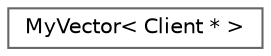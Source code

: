 digraph "Graphical Class Hierarchy"
{
 // LATEX_PDF_SIZE
  bgcolor="transparent";
  edge [fontname=Helvetica,fontsize=10,labelfontname=Helvetica,labelfontsize=10];
  node [fontname=Helvetica,fontsize=10,shape=box,height=0.2,width=0.4];
  rankdir="LR";
  Node0 [label="MyVector\< Client * \>",height=0.2,width=0.4,color="grey40", fillcolor="white", style="filled",URL="$class_my_vector.html",tooltip=" "];
}
